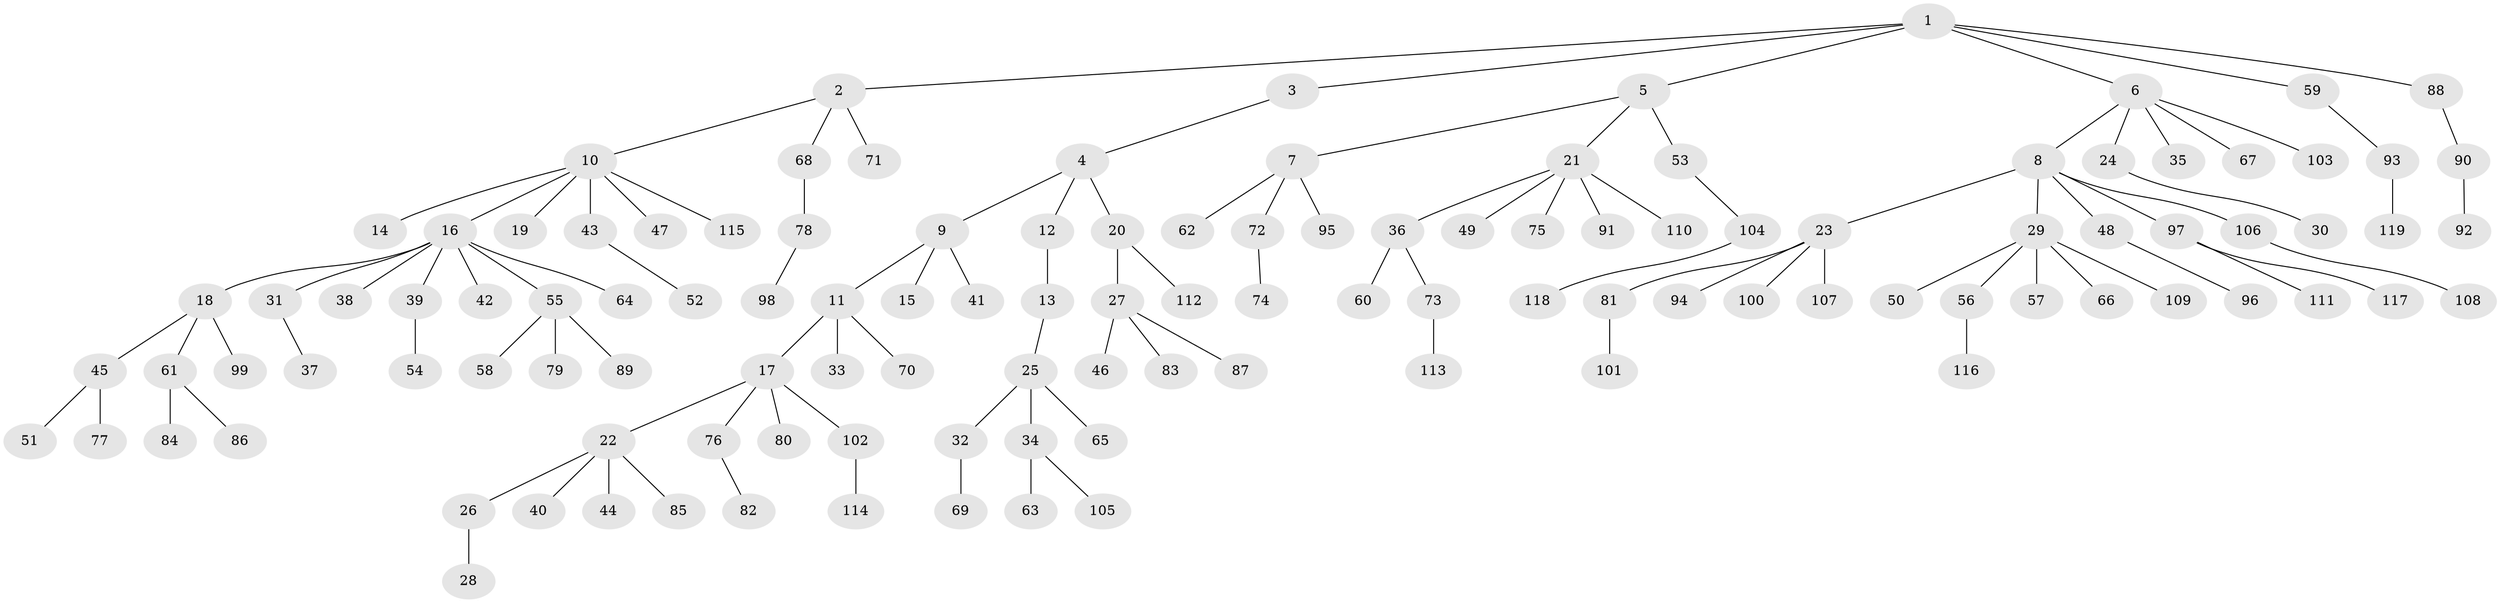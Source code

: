 // coarse degree distribution, {10: 0.01694915254237288, 4: 0.03389830508474576, 6: 0.01694915254237288, 2: 0.1864406779661017, 9: 0.01694915254237288, 5: 0.01694915254237288, 7: 0.03389830508474576, 1: 0.6610169491525424, 3: 0.01694915254237288}
// Generated by graph-tools (version 1.1) at 2025/19/03/04/25 18:19:21]
// undirected, 119 vertices, 118 edges
graph export_dot {
graph [start="1"]
  node [color=gray90,style=filled];
  1;
  2;
  3;
  4;
  5;
  6;
  7;
  8;
  9;
  10;
  11;
  12;
  13;
  14;
  15;
  16;
  17;
  18;
  19;
  20;
  21;
  22;
  23;
  24;
  25;
  26;
  27;
  28;
  29;
  30;
  31;
  32;
  33;
  34;
  35;
  36;
  37;
  38;
  39;
  40;
  41;
  42;
  43;
  44;
  45;
  46;
  47;
  48;
  49;
  50;
  51;
  52;
  53;
  54;
  55;
  56;
  57;
  58;
  59;
  60;
  61;
  62;
  63;
  64;
  65;
  66;
  67;
  68;
  69;
  70;
  71;
  72;
  73;
  74;
  75;
  76;
  77;
  78;
  79;
  80;
  81;
  82;
  83;
  84;
  85;
  86;
  87;
  88;
  89;
  90;
  91;
  92;
  93;
  94;
  95;
  96;
  97;
  98;
  99;
  100;
  101;
  102;
  103;
  104;
  105;
  106;
  107;
  108;
  109;
  110;
  111;
  112;
  113;
  114;
  115;
  116;
  117;
  118;
  119;
  1 -- 2;
  1 -- 3;
  1 -- 5;
  1 -- 6;
  1 -- 59;
  1 -- 88;
  2 -- 10;
  2 -- 68;
  2 -- 71;
  3 -- 4;
  4 -- 9;
  4 -- 12;
  4 -- 20;
  5 -- 7;
  5 -- 21;
  5 -- 53;
  6 -- 8;
  6 -- 24;
  6 -- 35;
  6 -- 67;
  6 -- 103;
  7 -- 62;
  7 -- 72;
  7 -- 95;
  8 -- 23;
  8 -- 29;
  8 -- 48;
  8 -- 97;
  8 -- 106;
  9 -- 11;
  9 -- 15;
  9 -- 41;
  10 -- 14;
  10 -- 16;
  10 -- 19;
  10 -- 43;
  10 -- 47;
  10 -- 115;
  11 -- 17;
  11 -- 33;
  11 -- 70;
  12 -- 13;
  13 -- 25;
  16 -- 18;
  16 -- 31;
  16 -- 38;
  16 -- 39;
  16 -- 42;
  16 -- 55;
  16 -- 64;
  17 -- 22;
  17 -- 76;
  17 -- 80;
  17 -- 102;
  18 -- 45;
  18 -- 61;
  18 -- 99;
  20 -- 27;
  20 -- 112;
  21 -- 36;
  21 -- 49;
  21 -- 75;
  21 -- 91;
  21 -- 110;
  22 -- 26;
  22 -- 40;
  22 -- 44;
  22 -- 85;
  23 -- 81;
  23 -- 94;
  23 -- 100;
  23 -- 107;
  24 -- 30;
  25 -- 32;
  25 -- 34;
  25 -- 65;
  26 -- 28;
  27 -- 46;
  27 -- 83;
  27 -- 87;
  29 -- 50;
  29 -- 56;
  29 -- 57;
  29 -- 66;
  29 -- 109;
  31 -- 37;
  32 -- 69;
  34 -- 63;
  34 -- 105;
  36 -- 60;
  36 -- 73;
  39 -- 54;
  43 -- 52;
  45 -- 51;
  45 -- 77;
  48 -- 96;
  53 -- 104;
  55 -- 58;
  55 -- 79;
  55 -- 89;
  56 -- 116;
  59 -- 93;
  61 -- 84;
  61 -- 86;
  68 -- 78;
  72 -- 74;
  73 -- 113;
  76 -- 82;
  78 -- 98;
  81 -- 101;
  88 -- 90;
  90 -- 92;
  93 -- 119;
  97 -- 111;
  97 -- 117;
  102 -- 114;
  104 -- 118;
  106 -- 108;
}
